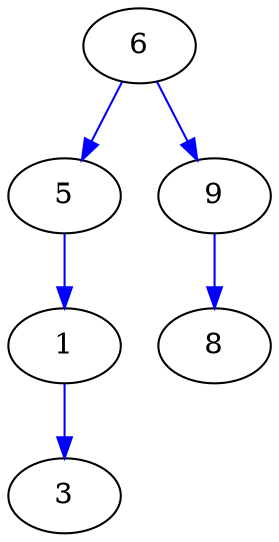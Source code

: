 digraph graphname {
	node[shape=ellipse];
	edge[color=blue,    ];
	layout=dot;
	6 -> 5
	5 -> 1
	1 -> 3
	6 -> 9
	9 -> 8
	
}